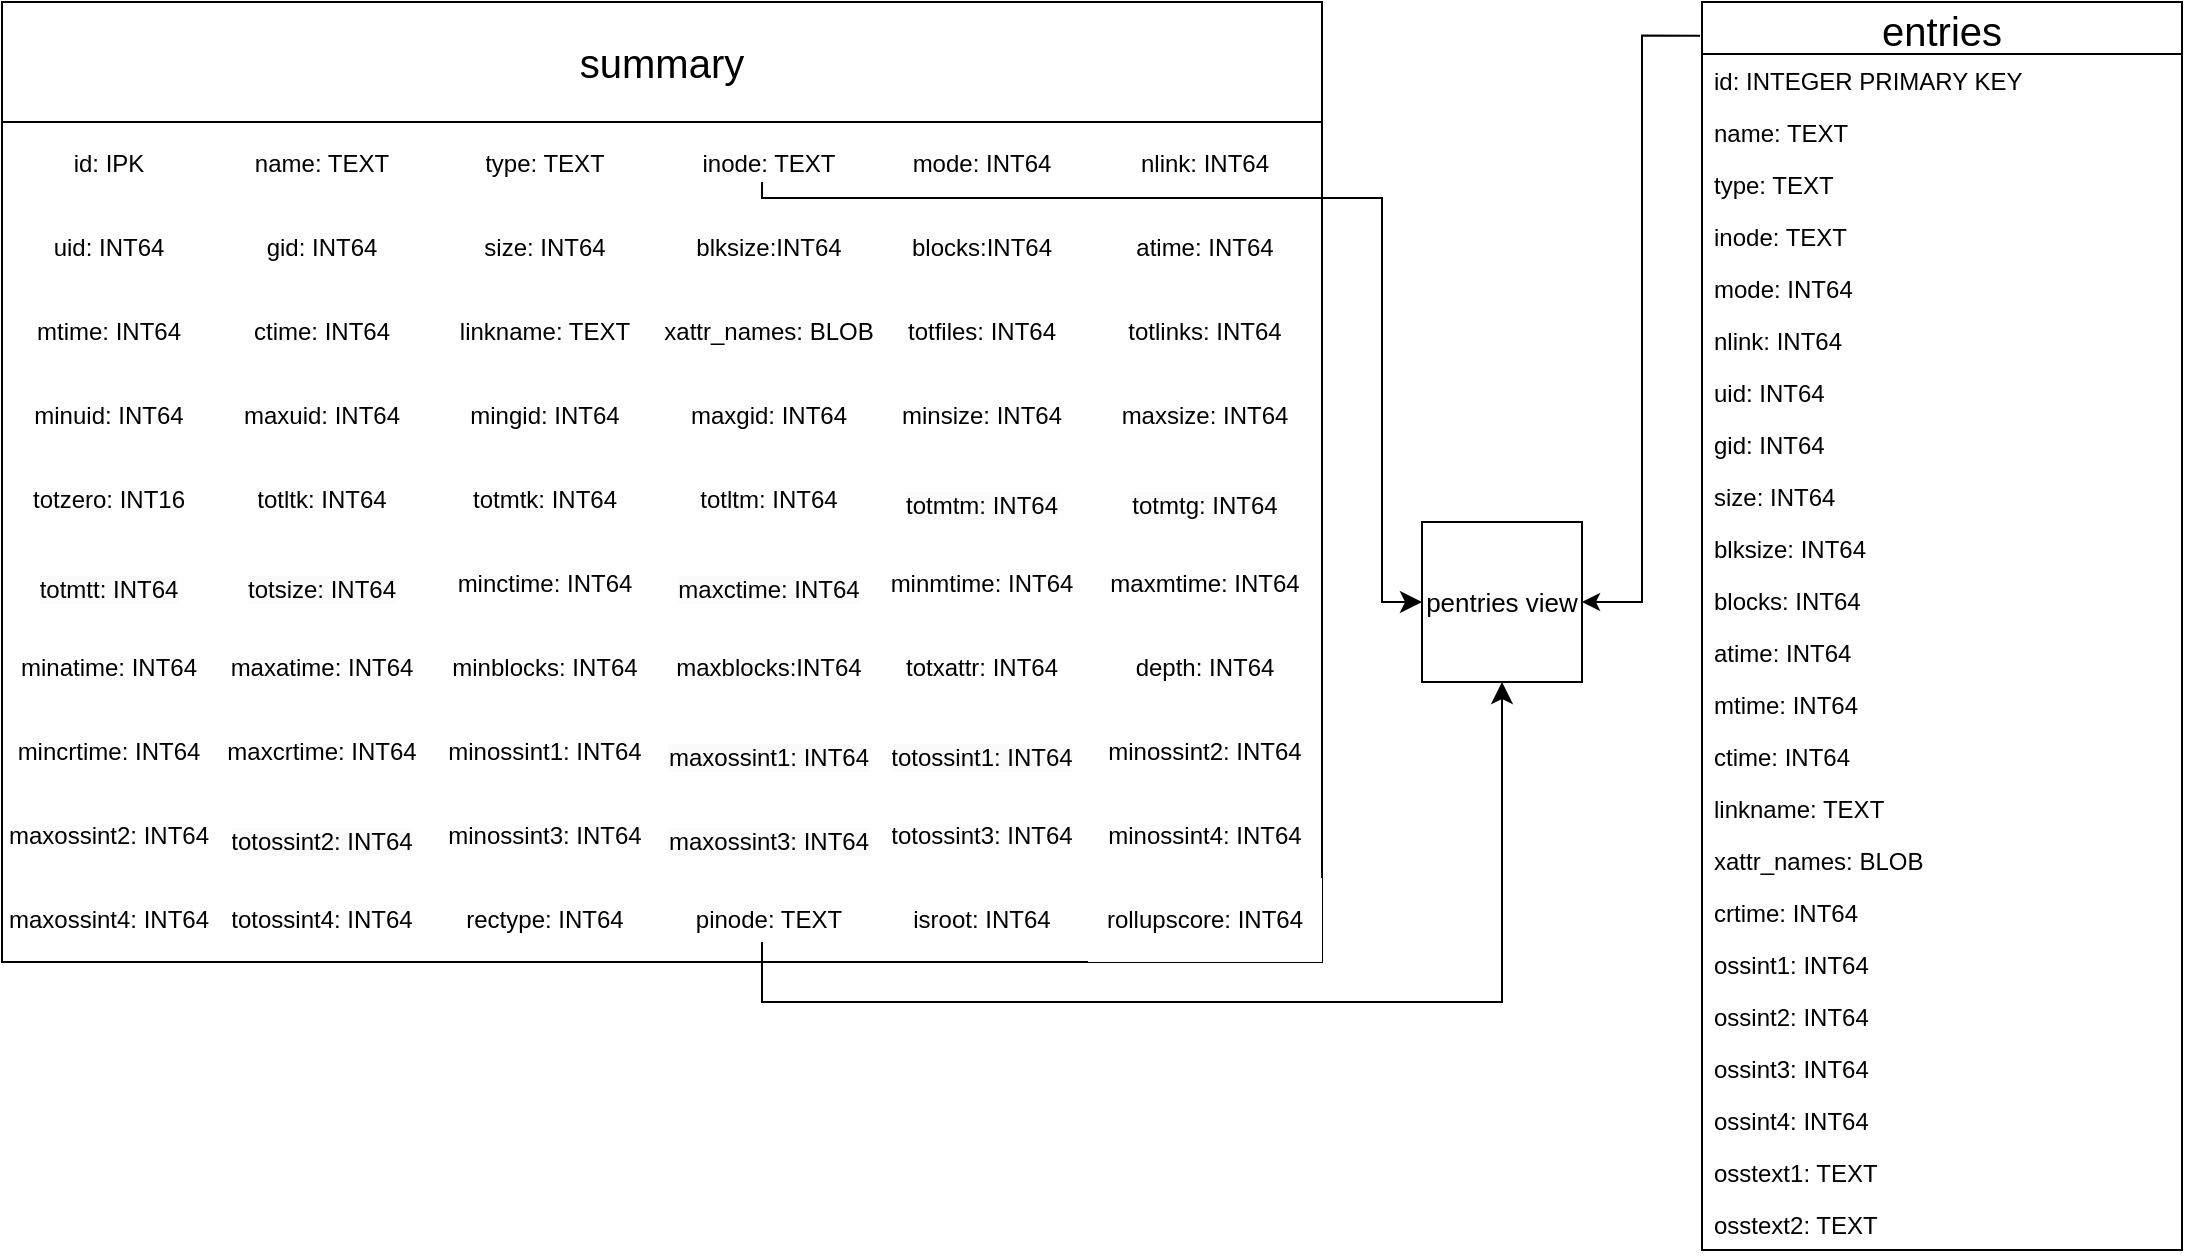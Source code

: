 <mxfile version="23.1.1" type="device">
  <diagram id="zswZliid3HpIubpjJQuO" name="Page-1">
    <mxGraphModel dx="1434" dy="746" grid="1" gridSize="10" guides="1" tooltips="1" connect="1" arrows="1" fold="1" page="1" pageScale="1" pageWidth="1100" pageHeight="850" background="#ffffff" math="0" shadow="0">
      <root>
        <mxCell id="0" />
        <mxCell id="1" parent="0" />
        <mxCell id="ItJltLnS_OSCUUUxYvK8-10" value="&lt;font style=&quot;font-size: 20px;&quot;&gt;summary&lt;/font&gt;" style="rounded=0;whiteSpace=wrap;html=1;" parent="1" vertex="1">
          <mxGeometry width="660" height="60" as="geometry" />
        </mxCell>
        <mxCell id="H_drZzRzeJkwArdPm9RS-2" style="edgeStyle=orthogonalEdgeStyle;rounded=0;orthogonalLoop=1;jettySize=auto;html=1;exitX=-0.004;exitY=0.027;exitDx=0;exitDy=0;entryX=1;entryY=0.5;entryDx=0;entryDy=0;exitPerimeter=0;" parent="1" source="zT3ZHp9hSMFfmm2dRahb-4" target="H_drZzRzeJkwArdPm9RS-1" edge="1">
          <mxGeometry relative="1" as="geometry">
            <mxPoint x="924" y="-20" as="sourcePoint" />
            <Array as="points">
              <mxPoint x="820" y="17" />
              <mxPoint x="820" y="300" />
            </Array>
          </mxGeometry>
        </mxCell>
        <mxCell id="zT3ZHp9hSMFfmm2dRahb-4" value="entries" style="swimlane;fontStyle=0;childLayout=stackLayout;horizontal=1;startSize=26;fillColor=none;horizontalStack=0;resizeParent=1;resizeParentMax=0;resizeLast=0;collapsible=1;marginBottom=0;fontSize=20;fontColor=#000000;" parent="1" vertex="1">
          <mxGeometry x="850" width="240" height="624" as="geometry">
            <mxRectangle x="854" y="130" width="70" height="30" as="alternateBounds" />
          </mxGeometry>
        </mxCell>
        <mxCell id="zT3ZHp9hSMFfmm2dRahb-5" value="id: INTEGER PRIMARY KEY" style="text;strokeColor=none;fillColor=none;align=left;verticalAlign=top;spacingLeft=4;spacingRight=4;overflow=hidden;rotatable=0;points=[[0,0.5],[1,0.5]];portConstraint=eastwest;fontSize=12;fontColor=#000000;" parent="zT3ZHp9hSMFfmm2dRahb-4" vertex="1">
          <mxGeometry y="26" width="240" height="26" as="geometry" />
        </mxCell>
        <mxCell id="zT3ZHp9hSMFfmm2dRahb-8" value="name: TEXT" style="text;strokeColor=none;fillColor=none;align=left;verticalAlign=top;spacingLeft=4;spacingRight=4;overflow=hidden;rotatable=0;points=[[0,0.5],[1,0.5]];portConstraint=eastwest;fontSize=12;fontColor=#000000;" parent="zT3ZHp9hSMFfmm2dRahb-4" vertex="1">
          <mxGeometry y="52" width="240" height="26" as="geometry" />
        </mxCell>
        <mxCell id="zT3ZHp9hSMFfmm2dRahb-6" value="type: TEXT" style="text;strokeColor=none;fillColor=none;align=left;verticalAlign=top;spacingLeft=4;spacingRight=4;overflow=hidden;rotatable=0;points=[[0,0.5],[1,0.5]];portConstraint=eastwest;fontSize=12;fontColor=#000000;" parent="zT3ZHp9hSMFfmm2dRahb-4" vertex="1">
          <mxGeometry y="78" width="240" height="26" as="geometry" />
        </mxCell>
        <mxCell id="zT3ZHp9hSMFfmm2dRahb-7" value="inode: TEXT" style="text;strokeColor=none;fillColor=none;align=left;verticalAlign=top;spacingLeft=4;spacingRight=4;overflow=hidden;rotatable=0;points=[[0,0.5],[1,0.5]];portConstraint=eastwest;fontSize=12;fontColor=#000000;" parent="zT3ZHp9hSMFfmm2dRahb-4" vertex="1">
          <mxGeometry y="104" width="240" height="26" as="geometry" />
        </mxCell>
        <mxCell id="zT3ZHp9hSMFfmm2dRahb-9" value="mode: INT64" style="text;strokeColor=none;fillColor=none;align=left;verticalAlign=top;spacingLeft=4;spacingRight=4;overflow=hidden;rotatable=0;points=[[0,0.5],[1,0.5]];portConstraint=eastwest;fontSize=12;fontColor=#000000;" parent="zT3ZHp9hSMFfmm2dRahb-4" vertex="1">
          <mxGeometry y="130" width="240" height="26" as="geometry" />
        </mxCell>
        <mxCell id="zT3ZHp9hSMFfmm2dRahb-10" value="nlink: INT64" style="text;strokeColor=none;fillColor=none;align=left;verticalAlign=top;spacingLeft=4;spacingRight=4;overflow=hidden;rotatable=0;points=[[0,0.5],[1,0.5]];portConstraint=eastwest;fontSize=12;fontColor=#000000;" parent="zT3ZHp9hSMFfmm2dRahb-4" vertex="1">
          <mxGeometry y="156" width="240" height="26" as="geometry" />
        </mxCell>
        <mxCell id="zT3ZHp9hSMFfmm2dRahb-11" value="uid: INT64" style="text;strokeColor=none;fillColor=none;align=left;verticalAlign=top;spacingLeft=4;spacingRight=4;overflow=hidden;rotatable=0;points=[[0,0.5],[1,0.5]];portConstraint=eastwest;fontSize=12;fontColor=#000000;" parent="zT3ZHp9hSMFfmm2dRahb-4" vertex="1">
          <mxGeometry y="182" width="240" height="26" as="geometry" />
        </mxCell>
        <mxCell id="zT3ZHp9hSMFfmm2dRahb-12" value="gid: INT64" style="text;strokeColor=none;fillColor=none;align=left;verticalAlign=top;spacingLeft=4;spacingRight=4;overflow=hidden;rotatable=0;points=[[0,0.5],[1,0.5]];portConstraint=eastwest;fontSize=12;fontColor=#000000;" parent="zT3ZHp9hSMFfmm2dRahb-4" vertex="1">
          <mxGeometry y="208" width="240" height="26" as="geometry" />
        </mxCell>
        <mxCell id="zT3ZHp9hSMFfmm2dRahb-13" value="size: INT64" style="text;strokeColor=none;fillColor=none;align=left;verticalAlign=top;spacingLeft=4;spacingRight=4;overflow=hidden;rotatable=0;points=[[0,0.5],[1,0.5]];portConstraint=eastwest;fontSize=12;fontColor=#000000;" parent="zT3ZHp9hSMFfmm2dRahb-4" vertex="1">
          <mxGeometry y="234" width="240" height="26" as="geometry" />
        </mxCell>
        <mxCell id="zT3ZHp9hSMFfmm2dRahb-14" value="blksize: INT64" style="text;strokeColor=none;fillColor=none;align=left;verticalAlign=top;spacingLeft=4;spacingRight=4;overflow=hidden;rotatable=0;points=[[0,0.5],[1,0.5]];portConstraint=eastwest;fontSize=12;fontColor=#000000;" parent="zT3ZHp9hSMFfmm2dRahb-4" vertex="1">
          <mxGeometry y="260" width="240" height="26" as="geometry" />
        </mxCell>
        <mxCell id="zT3ZHp9hSMFfmm2dRahb-15" value="blocks: INT64" style="text;strokeColor=none;fillColor=none;align=left;verticalAlign=top;spacingLeft=4;spacingRight=4;overflow=hidden;rotatable=0;points=[[0,0.5],[1,0.5]];portConstraint=eastwest;fontSize=12;fontColor=#000000;" parent="zT3ZHp9hSMFfmm2dRahb-4" vertex="1">
          <mxGeometry y="286" width="240" height="26" as="geometry" />
        </mxCell>
        <mxCell id="zT3ZHp9hSMFfmm2dRahb-16" value="atime: INT64" style="text;strokeColor=none;fillColor=none;align=left;verticalAlign=top;spacingLeft=4;spacingRight=4;overflow=hidden;rotatable=0;points=[[0,0.5],[1,0.5]];portConstraint=eastwest;fontSize=12;fontColor=#000000;" parent="zT3ZHp9hSMFfmm2dRahb-4" vertex="1">
          <mxGeometry y="312" width="240" height="26" as="geometry" />
        </mxCell>
        <mxCell id="zT3ZHp9hSMFfmm2dRahb-17" value="mtime: INT64" style="text;strokeColor=none;fillColor=none;align=left;verticalAlign=top;spacingLeft=4;spacingRight=4;overflow=hidden;rotatable=0;points=[[0,0.5],[1,0.5]];portConstraint=eastwest;fontSize=12;fontColor=#000000;" parent="zT3ZHp9hSMFfmm2dRahb-4" vertex="1">
          <mxGeometry y="338" width="240" height="26" as="geometry" />
        </mxCell>
        <mxCell id="zT3ZHp9hSMFfmm2dRahb-18" value="ctime: INT64" style="text;strokeColor=none;fillColor=none;align=left;verticalAlign=top;spacingLeft=4;spacingRight=4;overflow=hidden;rotatable=0;points=[[0,0.5],[1,0.5]];portConstraint=eastwest;fontSize=12;fontColor=#000000;" parent="zT3ZHp9hSMFfmm2dRahb-4" vertex="1">
          <mxGeometry y="364" width="240" height="26" as="geometry" />
        </mxCell>
        <mxCell id="zT3ZHp9hSMFfmm2dRahb-19" value="linkname: TEXT" style="text;strokeColor=none;fillColor=none;align=left;verticalAlign=top;spacingLeft=4;spacingRight=4;overflow=hidden;rotatable=0;points=[[0,0.5],[1,0.5]];portConstraint=eastwest;fontSize=12;fontColor=#000000;" parent="zT3ZHp9hSMFfmm2dRahb-4" vertex="1">
          <mxGeometry y="390" width="240" height="26" as="geometry" />
        </mxCell>
        <mxCell id="zT3ZHp9hSMFfmm2dRahb-20" value="xattr_names: BLOB" style="text;strokeColor=none;fillColor=none;align=left;verticalAlign=top;spacingLeft=4;spacingRight=4;overflow=hidden;rotatable=0;points=[[0,0.5],[1,0.5]];portConstraint=eastwest;fontSize=12;fontColor=#000000;" parent="zT3ZHp9hSMFfmm2dRahb-4" vertex="1">
          <mxGeometry y="416" width="240" height="26" as="geometry" />
        </mxCell>
        <mxCell id="zT3ZHp9hSMFfmm2dRahb-21" value="crtime: INT64" style="text;strokeColor=none;fillColor=none;align=left;verticalAlign=top;spacingLeft=4;spacingRight=4;overflow=hidden;rotatable=0;points=[[0,0.5],[1,0.5]];portConstraint=eastwest;fontSize=12;fontColor=#000000;" parent="zT3ZHp9hSMFfmm2dRahb-4" vertex="1">
          <mxGeometry y="442" width="240" height="26" as="geometry" />
        </mxCell>
        <mxCell id="zT3ZHp9hSMFfmm2dRahb-22" value="ossint1: INT64" style="text;strokeColor=none;fillColor=none;align=left;verticalAlign=top;spacingLeft=4;spacingRight=4;overflow=hidden;rotatable=0;points=[[0,0.5],[1,0.5]];portConstraint=eastwest;fontSize=12;fontColor=#000000;" parent="zT3ZHp9hSMFfmm2dRahb-4" vertex="1">
          <mxGeometry y="468" width="240" height="26" as="geometry" />
        </mxCell>
        <mxCell id="zT3ZHp9hSMFfmm2dRahb-23" value="ossint2: INT64" style="text;strokeColor=none;fillColor=none;align=left;verticalAlign=top;spacingLeft=4;spacingRight=4;overflow=hidden;rotatable=0;points=[[0,0.5],[1,0.5]];portConstraint=eastwest;fontSize=12;fontColor=#000000;" parent="zT3ZHp9hSMFfmm2dRahb-4" vertex="1">
          <mxGeometry y="494" width="240" height="26" as="geometry" />
        </mxCell>
        <mxCell id="zT3ZHp9hSMFfmm2dRahb-24" value="ossint3: INT64" style="text;strokeColor=none;fillColor=none;align=left;verticalAlign=top;spacingLeft=4;spacingRight=4;overflow=hidden;rotatable=0;points=[[0,0.5],[1,0.5]];portConstraint=eastwest;fontSize=12;fontColor=#000000;" parent="zT3ZHp9hSMFfmm2dRahb-4" vertex="1">
          <mxGeometry y="520" width="240" height="26" as="geometry" />
        </mxCell>
        <mxCell id="zT3ZHp9hSMFfmm2dRahb-25" value="ossint4: INT64" style="text;strokeColor=none;fillColor=none;align=left;verticalAlign=top;spacingLeft=4;spacingRight=4;overflow=hidden;rotatable=0;points=[[0,0.5],[1,0.5]];portConstraint=eastwest;fontSize=12;fontColor=#000000;" parent="zT3ZHp9hSMFfmm2dRahb-4" vertex="1">
          <mxGeometry y="546" width="240" height="26" as="geometry" />
        </mxCell>
        <mxCell id="zT3ZHp9hSMFfmm2dRahb-26" value="osstext1: TEXT" style="text;strokeColor=none;fillColor=none;align=left;verticalAlign=top;spacingLeft=4;spacingRight=4;overflow=hidden;rotatable=0;points=[[0,0.5],[1,0.5]];portConstraint=eastwest;fontSize=12;fontColor=#000000;" parent="zT3ZHp9hSMFfmm2dRahb-4" vertex="1">
          <mxGeometry y="572" width="240" height="26" as="geometry" />
        </mxCell>
        <mxCell id="zT3ZHp9hSMFfmm2dRahb-27" value="osstext2: TEXT" style="text;strokeColor=none;fillColor=none;align=left;verticalAlign=top;spacingLeft=4;spacingRight=4;overflow=hidden;rotatable=0;points=[[0,0.5],[1,0.5]];portConstraint=eastwest;fontSize=12;fontColor=#000000;" parent="zT3ZHp9hSMFfmm2dRahb-4" vertex="1">
          <mxGeometry y="598" width="240" height="26" as="geometry" />
        </mxCell>
        <mxCell id="CGvsTR9XaRbPzgTNPZg9-32" value="" style="shape=table;html=1;whiteSpace=wrap;startSize=0;container=1;collapsible=0;childLayout=tableLayout;columnLines=0;rowLines=0;fontColor=#000000;" parent="1" vertex="1">
          <mxGeometry y="60" width="660" height="420" as="geometry" />
        </mxCell>
        <mxCell id="CGvsTR9XaRbPzgTNPZg9-33" value="" style="shape=tableRow;horizontal=0;startSize=0;swimlaneHead=0;swimlaneBody=0;top=0;left=0;bottom=0;right=0;collapsible=0;dropTarget=0;fillColor=none;points=[[0,0.5],[1,0.5]];portConstraint=eastwest;fontColor=#000000;" parent="CGvsTR9XaRbPzgTNPZg9-32" vertex="1">
          <mxGeometry width="660" height="42" as="geometry" />
        </mxCell>
        <mxCell id="CGvsTR9XaRbPzgTNPZg9-34" value="id: IPK" style="shape=partialRectangle;html=1;whiteSpace=wrap;connectable=0;fillColor=none;top=0;left=0;bottom=0;right=0;overflow=hidden;fontSize=12;fontColor=#000000;" parent="CGvsTR9XaRbPzgTNPZg9-33" vertex="1">
          <mxGeometry width="107" height="42" as="geometry">
            <mxRectangle width="107" height="42" as="alternateBounds" />
          </mxGeometry>
        </mxCell>
        <mxCell id="CGvsTR9XaRbPzgTNPZg9-35" value="name: TEXT" style="shape=partialRectangle;html=1;whiteSpace=wrap;connectable=0;fillColor=none;top=0;left=0;bottom=0;right=0;overflow=hidden;fontSize=12;fontColor=#000000;" parent="CGvsTR9XaRbPzgTNPZg9-33" vertex="1">
          <mxGeometry x="107" width="106" height="42" as="geometry">
            <mxRectangle width="106" height="42" as="alternateBounds" />
          </mxGeometry>
        </mxCell>
        <mxCell id="CGvsTR9XaRbPzgTNPZg9-36" value="type: TEXT " style="shape=partialRectangle;html=1;whiteSpace=wrap;connectable=0;fillColor=none;top=0;left=0;bottom=0;right=0;overflow=hidden;fontSize=12;fontColor=#000000;" parent="CGvsTR9XaRbPzgTNPZg9-33" vertex="1">
          <mxGeometry x="213" width="117" height="42" as="geometry">
            <mxRectangle width="117" height="42" as="alternateBounds" />
          </mxGeometry>
        </mxCell>
        <mxCell id="CGvsTR9XaRbPzgTNPZg9-104" value="inode: TEXT" style="shape=partialRectangle;html=1;whiteSpace=wrap;connectable=0;fillColor=none;top=0;left=0;bottom=0;right=0;overflow=hidden;fontSize=12;fontColor=#000000;" parent="CGvsTR9XaRbPzgTNPZg9-33" vertex="1">
          <mxGeometry x="330" width="107" height="42" as="geometry">
            <mxRectangle width="107" height="42" as="alternateBounds" />
          </mxGeometry>
        </mxCell>
        <mxCell id="CGvsTR9XaRbPzgTNPZg9-112" value="mode: INT64" style="shape=partialRectangle;html=1;whiteSpace=wrap;connectable=0;fillColor=none;top=0;left=0;bottom=0;right=0;overflow=hidden;fontSize=12;fontColor=#000000;" parent="CGvsTR9XaRbPzgTNPZg9-33" vertex="1">
          <mxGeometry x="437" width="106" height="42" as="geometry">
            <mxRectangle width="106" height="42" as="alternateBounds" />
          </mxGeometry>
        </mxCell>
        <mxCell id="CGvsTR9XaRbPzgTNPZg9-120" value="nlink: INT64" style="shape=partialRectangle;html=1;whiteSpace=wrap;connectable=0;fillColor=none;top=0;left=0;bottom=0;right=0;overflow=hidden;fontSize=12;fontColor=#000000;" parent="CGvsTR9XaRbPzgTNPZg9-33" vertex="1">
          <mxGeometry x="543" width="117" height="42" as="geometry">
            <mxRectangle width="117" height="42" as="alternateBounds" />
          </mxGeometry>
        </mxCell>
        <mxCell id="CGvsTR9XaRbPzgTNPZg9-37" value="" style="shape=tableRow;horizontal=0;startSize=0;swimlaneHead=0;swimlaneBody=0;top=0;left=0;bottom=0;right=0;collapsible=0;dropTarget=0;fillColor=none;points=[[0,0.5],[1,0.5]];portConstraint=eastwest;fontColor=#000000;" parent="CGvsTR9XaRbPzgTNPZg9-32" vertex="1">
          <mxGeometry y="42" width="660" height="42" as="geometry" />
        </mxCell>
        <mxCell id="CGvsTR9XaRbPzgTNPZg9-38" value="uid: INT64" style="shape=partialRectangle;html=1;whiteSpace=wrap;connectable=0;fillColor=none;top=0;left=0;bottom=0;right=0;overflow=hidden;fontSize=12;fontColor=#000000;" parent="CGvsTR9XaRbPzgTNPZg9-37" vertex="1">
          <mxGeometry width="107" height="42" as="geometry">
            <mxRectangle width="107" height="42" as="alternateBounds" />
          </mxGeometry>
        </mxCell>
        <mxCell id="CGvsTR9XaRbPzgTNPZg9-39" value="gid: INT64" style="shape=partialRectangle;html=1;whiteSpace=wrap;connectable=0;fillColor=none;top=0;left=0;bottom=0;right=0;overflow=hidden;fontSize=12;fontColor=#000000;" parent="CGvsTR9XaRbPzgTNPZg9-37" vertex="1">
          <mxGeometry x="107" width="106" height="42" as="geometry">
            <mxRectangle width="106" height="42" as="alternateBounds" />
          </mxGeometry>
        </mxCell>
        <mxCell id="CGvsTR9XaRbPzgTNPZg9-40" value="size: INT64" style="shape=partialRectangle;html=1;whiteSpace=wrap;connectable=0;fillColor=none;top=0;left=0;bottom=0;right=0;overflow=hidden;fontSize=12;fontColor=#000000;" parent="CGvsTR9XaRbPzgTNPZg9-37" vertex="1">
          <mxGeometry x="213" width="117" height="42" as="geometry">
            <mxRectangle width="117" height="42" as="alternateBounds" />
          </mxGeometry>
        </mxCell>
        <mxCell id="CGvsTR9XaRbPzgTNPZg9-105" value="blksize:INT64" style="shape=partialRectangle;html=1;whiteSpace=wrap;connectable=0;fillColor=none;top=0;left=0;bottom=0;right=0;overflow=hidden;fontSize=12;fontColor=#000000;" parent="CGvsTR9XaRbPzgTNPZg9-37" vertex="1">
          <mxGeometry x="330" width="107" height="42" as="geometry">
            <mxRectangle width="107" height="42" as="alternateBounds" />
          </mxGeometry>
        </mxCell>
        <mxCell id="CGvsTR9XaRbPzgTNPZg9-113" value="blocks:INT64" style="shape=partialRectangle;html=1;whiteSpace=wrap;connectable=0;fillColor=none;top=0;left=0;bottom=0;right=0;overflow=hidden;fontSize=12;fontColor=#000000;" parent="CGvsTR9XaRbPzgTNPZg9-37" vertex="1">
          <mxGeometry x="437" width="106" height="42" as="geometry">
            <mxRectangle width="106" height="42" as="alternateBounds" />
          </mxGeometry>
        </mxCell>
        <mxCell id="CGvsTR9XaRbPzgTNPZg9-121" value="atime: INT64" style="shape=partialRectangle;html=1;whiteSpace=wrap;connectable=0;fillColor=none;top=0;left=0;bottom=0;right=0;overflow=hidden;fontSize=12;fontColor=#000000;" parent="CGvsTR9XaRbPzgTNPZg9-37" vertex="1">
          <mxGeometry x="543" width="117" height="42" as="geometry">
            <mxRectangle width="117" height="42" as="alternateBounds" />
          </mxGeometry>
        </mxCell>
        <mxCell id="CGvsTR9XaRbPzgTNPZg9-41" value="" style="shape=tableRow;horizontal=0;startSize=0;swimlaneHead=0;swimlaneBody=0;top=0;left=0;bottom=0;right=0;collapsible=0;dropTarget=0;fillColor=none;points=[[0,0.5],[1,0.5]];portConstraint=eastwest;fontColor=#000000;" parent="CGvsTR9XaRbPzgTNPZg9-32" vertex="1">
          <mxGeometry y="84" width="660" height="42" as="geometry" />
        </mxCell>
        <mxCell id="CGvsTR9XaRbPzgTNPZg9-42" value="mtime: INT64" style="shape=partialRectangle;html=1;whiteSpace=wrap;connectable=0;fillColor=none;top=0;left=0;bottom=0;right=0;overflow=hidden;fontSize=12;fontColor=#000000;" parent="CGvsTR9XaRbPzgTNPZg9-41" vertex="1">
          <mxGeometry width="107" height="42" as="geometry">
            <mxRectangle width="107" height="42" as="alternateBounds" />
          </mxGeometry>
        </mxCell>
        <mxCell id="CGvsTR9XaRbPzgTNPZg9-43" value="ctime: INT64" style="shape=partialRectangle;html=1;whiteSpace=wrap;connectable=0;fillColor=none;top=0;left=0;bottom=0;right=0;overflow=hidden;fontSize=12;fontColor=#000000;" parent="CGvsTR9XaRbPzgTNPZg9-41" vertex="1">
          <mxGeometry x="107" width="106" height="42" as="geometry">
            <mxRectangle width="106" height="42" as="alternateBounds" />
          </mxGeometry>
        </mxCell>
        <mxCell id="CGvsTR9XaRbPzgTNPZg9-44" value="linkname: TEXT" style="shape=partialRectangle;html=1;whiteSpace=wrap;connectable=0;fillColor=none;top=0;left=0;bottom=0;right=0;overflow=hidden;fontSize=12;fontColor=#000000;" parent="CGvsTR9XaRbPzgTNPZg9-41" vertex="1">
          <mxGeometry x="213" width="117" height="42" as="geometry">
            <mxRectangle width="117" height="42" as="alternateBounds" />
          </mxGeometry>
        </mxCell>
        <mxCell id="CGvsTR9XaRbPzgTNPZg9-106" value="xattr_names: BLOB" style="shape=partialRectangle;html=1;whiteSpace=wrap;connectable=0;fillColor=none;top=0;left=0;bottom=0;right=0;overflow=hidden;fontSize=12;fontColor=#000000;" parent="CGvsTR9XaRbPzgTNPZg9-41" vertex="1">
          <mxGeometry x="330" width="107" height="42" as="geometry">
            <mxRectangle width="107" height="42" as="alternateBounds" />
          </mxGeometry>
        </mxCell>
        <mxCell id="CGvsTR9XaRbPzgTNPZg9-114" value="totfiles: INT64" style="shape=partialRectangle;html=1;whiteSpace=wrap;connectable=0;fillColor=none;top=0;left=0;bottom=0;right=0;overflow=hidden;fontSize=12;fontColor=#000000;" parent="CGvsTR9XaRbPzgTNPZg9-41" vertex="1">
          <mxGeometry x="437" width="106" height="42" as="geometry">
            <mxRectangle width="106" height="42" as="alternateBounds" />
          </mxGeometry>
        </mxCell>
        <mxCell id="CGvsTR9XaRbPzgTNPZg9-122" value="totlinks: INT64" style="shape=partialRectangle;html=1;whiteSpace=wrap;connectable=0;fillColor=none;top=0;left=0;bottom=0;right=0;overflow=hidden;fontSize=12;fontColor=#000000;" parent="CGvsTR9XaRbPzgTNPZg9-41" vertex="1">
          <mxGeometry x="543" width="117" height="42" as="geometry">
            <mxRectangle width="117" height="42" as="alternateBounds" />
          </mxGeometry>
        </mxCell>
        <mxCell id="CGvsTR9XaRbPzgTNPZg9-84" value="" style="shape=tableRow;horizontal=0;startSize=0;swimlaneHead=0;swimlaneBody=0;top=0;left=0;bottom=0;right=0;collapsible=0;dropTarget=0;fillColor=none;points=[[0,0.5],[1,0.5]];portConstraint=eastwest;fontColor=#000000;" parent="CGvsTR9XaRbPzgTNPZg9-32" vertex="1">
          <mxGeometry y="126" width="660" height="42" as="geometry" />
        </mxCell>
        <mxCell id="CGvsTR9XaRbPzgTNPZg9-85" value="minuid: INT64" style="shape=partialRectangle;html=1;whiteSpace=wrap;connectable=0;fillColor=none;top=0;left=0;bottom=0;right=0;overflow=hidden;fontSize=12;fontColor=#000000;" parent="CGvsTR9XaRbPzgTNPZg9-84" vertex="1">
          <mxGeometry width="107" height="42" as="geometry">
            <mxRectangle width="107" height="42" as="alternateBounds" />
          </mxGeometry>
        </mxCell>
        <mxCell id="CGvsTR9XaRbPzgTNPZg9-86" value="maxuid: INT64" style="shape=partialRectangle;html=1;whiteSpace=wrap;connectable=0;fillColor=none;top=0;left=0;bottom=0;right=0;overflow=hidden;fontSize=12;fontColor=#000000;" parent="CGvsTR9XaRbPzgTNPZg9-84" vertex="1">
          <mxGeometry x="107" width="106" height="42" as="geometry">
            <mxRectangle width="106" height="42" as="alternateBounds" />
          </mxGeometry>
        </mxCell>
        <mxCell id="CGvsTR9XaRbPzgTNPZg9-87" value="mingid: INT64" style="shape=partialRectangle;html=1;whiteSpace=wrap;connectable=0;fillColor=none;top=0;left=0;bottom=0;right=0;overflow=hidden;fontSize=12;fontColor=#000000;" parent="CGvsTR9XaRbPzgTNPZg9-84" vertex="1">
          <mxGeometry x="213" width="117" height="42" as="geometry">
            <mxRectangle width="117" height="42" as="alternateBounds" />
          </mxGeometry>
        </mxCell>
        <mxCell id="CGvsTR9XaRbPzgTNPZg9-107" value="maxgid: INT64" style="shape=partialRectangle;html=1;whiteSpace=wrap;connectable=0;fillColor=none;top=0;left=0;bottom=0;right=0;overflow=hidden;fontSize=12;fontColor=#000000;" parent="CGvsTR9XaRbPzgTNPZg9-84" vertex="1">
          <mxGeometry x="330" width="107" height="42" as="geometry">
            <mxRectangle width="107" height="42" as="alternateBounds" />
          </mxGeometry>
        </mxCell>
        <mxCell id="CGvsTR9XaRbPzgTNPZg9-115" value="minsize: INT64" style="shape=partialRectangle;html=1;whiteSpace=wrap;connectable=0;fillColor=none;top=0;left=0;bottom=0;right=0;overflow=hidden;fontSize=12;fontColor=#000000;" parent="CGvsTR9XaRbPzgTNPZg9-84" vertex="1">
          <mxGeometry x="437" width="106" height="42" as="geometry">
            <mxRectangle width="106" height="42" as="alternateBounds" />
          </mxGeometry>
        </mxCell>
        <mxCell id="CGvsTR9XaRbPzgTNPZg9-123" value="maxsize: INT64" style="shape=partialRectangle;html=1;whiteSpace=wrap;connectable=0;fillColor=none;top=0;left=0;bottom=0;right=0;overflow=hidden;fontSize=12;fontColor=#000000;" parent="CGvsTR9XaRbPzgTNPZg9-84" vertex="1">
          <mxGeometry x="543" width="117" height="42" as="geometry">
            <mxRectangle width="117" height="42" as="alternateBounds" />
          </mxGeometry>
        </mxCell>
        <mxCell id="CGvsTR9XaRbPzgTNPZg9-88" value="" style="shape=tableRow;horizontal=0;startSize=0;swimlaneHead=0;swimlaneBody=0;top=0;left=0;bottom=0;right=0;collapsible=0;dropTarget=0;fillColor=none;points=[[0,0.5],[1,0.5]];portConstraint=eastwest;fontColor=#000000;" parent="CGvsTR9XaRbPzgTNPZg9-32" vertex="1">
          <mxGeometry y="168" width="660" height="42" as="geometry" />
        </mxCell>
        <mxCell id="CGvsTR9XaRbPzgTNPZg9-89" value="totzero: INT16" style="shape=partialRectangle;html=1;whiteSpace=wrap;connectable=0;fillColor=none;top=0;left=0;bottom=0;right=0;overflow=hidden;fontSize=12;fontColor=#000000;" parent="CGvsTR9XaRbPzgTNPZg9-88" vertex="1">
          <mxGeometry width="107" height="42" as="geometry">
            <mxRectangle width="107" height="42" as="alternateBounds" />
          </mxGeometry>
        </mxCell>
        <mxCell id="CGvsTR9XaRbPzgTNPZg9-90" value="totltk: INT64" style="shape=partialRectangle;html=1;whiteSpace=wrap;connectable=0;fillColor=none;top=0;left=0;bottom=0;right=0;overflow=hidden;fontSize=12;fontColor=#000000;" parent="CGvsTR9XaRbPzgTNPZg9-88" vertex="1">
          <mxGeometry x="107" width="106" height="42" as="geometry">
            <mxRectangle width="106" height="42" as="alternateBounds" />
          </mxGeometry>
        </mxCell>
        <mxCell id="CGvsTR9XaRbPzgTNPZg9-91" value="totmtk: INT64" style="shape=partialRectangle;html=1;whiteSpace=wrap;connectable=0;fillColor=none;top=0;left=0;bottom=0;right=0;overflow=hidden;fontSize=12;fontColor=#000000;" parent="CGvsTR9XaRbPzgTNPZg9-88" vertex="1">
          <mxGeometry x="213" width="117" height="42" as="geometry">
            <mxRectangle width="117" height="42" as="alternateBounds" />
          </mxGeometry>
        </mxCell>
        <mxCell id="CGvsTR9XaRbPzgTNPZg9-108" value="totltm: INT64" style="shape=partialRectangle;html=1;whiteSpace=wrap;connectable=0;fillColor=none;top=0;left=0;bottom=0;right=0;overflow=hidden;fontSize=12;fontColor=#000000;" parent="CGvsTR9XaRbPzgTNPZg9-88" vertex="1">
          <mxGeometry x="330" width="107" height="42" as="geometry">
            <mxRectangle width="107" height="42" as="alternateBounds" />
          </mxGeometry>
        </mxCell>
        <mxCell id="CGvsTR9XaRbPzgTNPZg9-116" value="&#xa;&lt;span style=&quot;color: rgb(0, 0, 0); font-family: Helvetica; font-size: 12px; font-style: normal; font-variant-ligatures: normal; font-variant-caps: normal; font-weight: 400; letter-spacing: normal; orphans: 2; text-align: center; text-indent: 0px; text-transform: none; widows: 2; word-spacing: 0px; -webkit-text-stroke-width: 0px; background-color: rgb(251, 251, 251); text-decoration-thickness: initial; text-decoration-style: initial; text-decoration-color: initial; float: none; display: inline !important;&quot;&gt;totmtm: INT64&lt;/span&gt;&#xa;&#xa;" style="shape=partialRectangle;html=1;whiteSpace=wrap;connectable=0;fillColor=none;top=0;left=0;bottom=0;right=0;overflow=hidden;fontSize=12;fontColor=#000000;" parent="CGvsTR9XaRbPzgTNPZg9-88" vertex="1">
          <mxGeometry x="437" width="106" height="42" as="geometry">
            <mxRectangle width="106" height="42" as="alternateBounds" />
          </mxGeometry>
        </mxCell>
        <mxCell id="CGvsTR9XaRbPzgTNPZg9-124" value="&#xa;&lt;span style=&quot;color: rgb(0, 0, 0); font-family: Helvetica; font-size: 12px; font-style: normal; font-variant-ligatures: normal; font-variant-caps: normal; font-weight: 400; letter-spacing: normal; orphans: 2; text-align: center; text-indent: 0px; text-transform: none; widows: 2; word-spacing: 0px; -webkit-text-stroke-width: 0px; background-color: rgb(251, 251, 251); text-decoration-thickness: initial; text-decoration-style: initial; text-decoration-color: initial; float: none; display: inline !important;&quot;&gt;totmtg: INT64&lt;/span&gt;&#xa;&#xa;" style="shape=partialRectangle;html=1;whiteSpace=wrap;connectable=0;fillColor=none;top=0;left=0;bottom=0;right=0;overflow=hidden;fontSize=12;fontColor=#000000;" parent="CGvsTR9XaRbPzgTNPZg9-88" vertex="1">
          <mxGeometry x="543" width="117" height="42" as="geometry">
            <mxRectangle width="117" height="42" as="alternateBounds" />
          </mxGeometry>
        </mxCell>
        <mxCell id="CGvsTR9XaRbPzgTNPZg9-92" value="" style="shape=tableRow;horizontal=0;startSize=0;swimlaneHead=0;swimlaneBody=0;top=0;left=0;bottom=0;right=0;collapsible=0;dropTarget=0;fillColor=none;points=[[0,0.5],[1,0.5]];portConstraint=eastwest;fontColor=#000000;" parent="CGvsTR9XaRbPzgTNPZg9-32" vertex="1">
          <mxGeometry y="210" width="660" height="42" as="geometry" />
        </mxCell>
        <mxCell id="CGvsTR9XaRbPzgTNPZg9-93" value="&#xa;&lt;span style=&quot;color: rgb(0, 0, 0); font-family: Helvetica; font-size: 12px; font-style: normal; font-variant-ligatures: normal; font-variant-caps: normal; font-weight: 400; letter-spacing: normal; orphans: 2; text-align: center; text-indent: 0px; text-transform: none; widows: 2; word-spacing: 0px; -webkit-text-stroke-width: 0px; background-color: rgb(251, 251, 251); text-decoration-thickness: initial; text-decoration-style: initial; text-decoration-color: initial; float: none; display: inline !important;&quot;&gt;totmtt: INT64&lt;/span&gt;&#xa;&#xa;" style="shape=partialRectangle;html=1;whiteSpace=wrap;connectable=0;fillColor=none;top=0;left=0;bottom=0;right=0;overflow=hidden;fontSize=12;fontColor=#000000;" parent="CGvsTR9XaRbPzgTNPZg9-92" vertex="1">
          <mxGeometry width="107" height="42" as="geometry">
            <mxRectangle width="107" height="42" as="alternateBounds" />
          </mxGeometry>
        </mxCell>
        <mxCell id="CGvsTR9XaRbPzgTNPZg9-94" value="&#xa;&lt;span style=&quot;color: rgb(0, 0, 0); font-family: Helvetica; font-size: 12px; font-style: normal; font-variant-ligatures: normal; font-variant-caps: normal; font-weight: 400; letter-spacing: normal; orphans: 2; text-align: center; text-indent: 0px; text-transform: none; widows: 2; word-spacing: 0px; -webkit-text-stroke-width: 0px; background-color: rgb(251, 251, 251); text-decoration-thickness: initial; text-decoration-style: initial; text-decoration-color: initial; float: none; display: inline !important;&quot;&gt;totsize: INT64&lt;/span&gt;&#xa;&#xa;" style="shape=partialRectangle;html=1;whiteSpace=wrap;connectable=0;fillColor=none;top=0;left=0;bottom=0;right=0;overflow=hidden;fontSize=12;fontColor=#000000;" parent="CGvsTR9XaRbPzgTNPZg9-92" vertex="1">
          <mxGeometry x="107" width="106" height="42" as="geometry">
            <mxRectangle width="106" height="42" as="alternateBounds" />
          </mxGeometry>
        </mxCell>
        <mxCell id="CGvsTR9XaRbPzgTNPZg9-95" value="minctime: INT64" style="shape=partialRectangle;html=1;whiteSpace=wrap;connectable=0;fillColor=none;top=0;left=0;bottom=0;right=0;overflow=hidden;fontSize=12;fontColor=#000000;" parent="CGvsTR9XaRbPzgTNPZg9-92" vertex="1">
          <mxGeometry x="213" width="117" height="42" as="geometry">
            <mxRectangle width="117" height="42" as="alternateBounds" />
          </mxGeometry>
        </mxCell>
        <mxCell id="CGvsTR9XaRbPzgTNPZg9-109" value="&#xa;&lt;span style=&quot;color: rgb(0, 0, 0); font-family: Helvetica; font-size: 12px; font-style: normal; font-variant-ligatures: normal; font-variant-caps: normal; font-weight: 400; letter-spacing: normal; orphans: 2; text-align: center; text-indent: 0px; text-transform: none; widows: 2; word-spacing: 0px; -webkit-text-stroke-width: 0px; background-color: rgb(251, 251, 251); text-decoration-thickness: initial; text-decoration-style: initial; text-decoration-color: initial; float: none; display: inline !important;&quot;&gt;maxctime: INT64&lt;/span&gt;&#xa;&#xa;" style="shape=partialRectangle;html=1;whiteSpace=wrap;connectable=0;fillColor=none;top=0;left=0;bottom=0;right=0;overflow=hidden;fontSize=12;fontColor=#000000;" parent="CGvsTR9XaRbPzgTNPZg9-92" vertex="1">
          <mxGeometry x="330" width="107" height="42" as="geometry">
            <mxRectangle width="107" height="42" as="alternateBounds" />
          </mxGeometry>
        </mxCell>
        <mxCell id="CGvsTR9XaRbPzgTNPZg9-117" value="minmtime: INT64" style="shape=partialRectangle;html=1;whiteSpace=wrap;connectable=0;fillColor=none;top=0;left=0;bottom=0;right=0;overflow=hidden;fontSize=12;fontColor=#000000;" parent="CGvsTR9XaRbPzgTNPZg9-92" vertex="1">
          <mxGeometry x="437" width="106" height="42" as="geometry">
            <mxRectangle width="106" height="42" as="alternateBounds" />
          </mxGeometry>
        </mxCell>
        <mxCell id="CGvsTR9XaRbPzgTNPZg9-125" value="maxmtime: INT64" style="shape=partialRectangle;html=1;whiteSpace=wrap;connectable=0;fillColor=none;top=0;left=0;bottom=0;right=0;overflow=hidden;fontSize=12;fontColor=#000000;" parent="CGvsTR9XaRbPzgTNPZg9-92" vertex="1">
          <mxGeometry x="543" width="117" height="42" as="geometry">
            <mxRectangle width="117" height="42" as="alternateBounds" />
          </mxGeometry>
        </mxCell>
        <mxCell id="CGvsTR9XaRbPzgTNPZg9-96" value="" style="shape=tableRow;horizontal=0;startSize=0;swimlaneHead=0;swimlaneBody=0;top=0;left=0;bottom=0;right=0;collapsible=0;dropTarget=0;fillColor=none;points=[[0,0.5],[1,0.5]];portConstraint=eastwest;fontColor=#000000;" parent="CGvsTR9XaRbPzgTNPZg9-32" vertex="1">
          <mxGeometry y="252" width="660" height="42" as="geometry" />
        </mxCell>
        <mxCell id="CGvsTR9XaRbPzgTNPZg9-97" value="minatime: INT64" style="shape=partialRectangle;html=1;whiteSpace=wrap;connectable=0;fillColor=none;top=0;left=0;bottom=0;right=0;overflow=hidden;fontSize=12;fontColor=#000000;" parent="CGvsTR9XaRbPzgTNPZg9-96" vertex="1">
          <mxGeometry width="107" height="42" as="geometry">
            <mxRectangle width="107" height="42" as="alternateBounds" />
          </mxGeometry>
        </mxCell>
        <mxCell id="CGvsTR9XaRbPzgTNPZg9-98" value="maxatime: INT64" style="shape=partialRectangle;html=1;whiteSpace=wrap;connectable=0;fillColor=none;top=0;left=0;bottom=0;right=0;overflow=hidden;fontSize=12;fontColor=#000000;" parent="CGvsTR9XaRbPzgTNPZg9-96" vertex="1">
          <mxGeometry x="107" width="106" height="42" as="geometry">
            <mxRectangle width="106" height="42" as="alternateBounds" />
          </mxGeometry>
        </mxCell>
        <mxCell id="CGvsTR9XaRbPzgTNPZg9-99" value="minblocks: INT64" style="shape=partialRectangle;html=1;whiteSpace=wrap;connectable=0;fillColor=none;top=0;left=0;bottom=0;right=0;overflow=hidden;fontSize=12;fontColor=#000000;" parent="CGvsTR9XaRbPzgTNPZg9-96" vertex="1">
          <mxGeometry x="213" width="117" height="42" as="geometry">
            <mxRectangle width="117" height="42" as="alternateBounds" />
          </mxGeometry>
        </mxCell>
        <mxCell id="CGvsTR9XaRbPzgTNPZg9-110" value="maxblocks:INT64" style="shape=partialRectangle;html=1;whiteSpace=wrap;connectable=0;fillColor=none;top=0;left=0;bottom=0;right=0;overflow=hidden;fontSize=12;fontColor=#000000;" parent="CGvsTR9XaRbPzgTNPZg9-96" vertex="1">
          <mxGeometry x="330" width="107" height="42" as="geometry">
            <mxRectangle width="107" height="42" as="alternateBounds" />
          </mxGeometry>
        </mxCell>
        <mxCell id="CGvsTR9XaRbPzgTNPZg9-118" value="totxattr: INT64" style="shape=partialRectangle;html=1;whiteSpace=wrap;connectable=0;fillColor=none;top=0;left=0;bottom=0;right=0;overflow=hidden;fontSize=12;fontColor=#000000;" parent="CGvsTR9XaRbPzgTNPZg9-96" vertex="1">
          <mxGeometry x="437" width="106" height="42" as="geometry">
            <mxRectangle width="106" height="42" as="alternateBounds" />
          </mxGeometry>
        </mxCell>
        <mxCell id="CGvsTR9XaRbPzgTNPZg9-126" value="depth: INT64" style="shape=partialRectangle;html=1;whiteSpace=wrap;connectable=0;fillColor=none;top=0;left=0;bottom=0;right=0;overflow=hidden;fontSize=12;fontColor=#000000;" parent="CGvsTR9XaRbPzgTNPZg9-96" vertex="1">
          <mxGeometry x="543" width="117" height="42" as="geometry">
            <mxRectangle width="117" height="42" as="alternateBounds" />
          </mxGeometry>
        </mxCell>
        <mxCell id="CGvsTR9XaRbPzgTNPZg9-100" value="" style="shape=tableRow;horizontal=0;startSize=0;swimlaneHead=0;swimlaneBody=0;top=0;left=0;bottom=0;right=0;collapsible=0;dropTarget=0;fillColor=none;points=[[0,0.5],[1,0.5]];portConstraint=eastwest;fontColor=#000000;" parent="CGvsTR9XaRbPzgTNPZg9-32" vertex="1">
          <mxGeometry y="294" width="660" height="42" as="geometry" />
        </mxCell>
        <mxCell id="CGvsTR9XaRbPzgTNPZg9-101" value="mincrtime: INT64" style="shape=partialRectangle;html=1;whiteSpace=wrap;connectable=0;fillColor=none;top=0;left=0;bottom=0;right=0;overflow=hidden;fontSize=12;fontColor=#000000;" parent="CGvsTR9XaRbPzgTNPZg9-100" vertex="1">
          <mxGeometry width="107" height="42" as="geometry">
            <mxRectangle width="107" height="42" as="alternateBounds" />
          </mxGeometry>
        </mxCell>
        <mxCell id="CGvsTR9XaRbPzgTNPZg9-102" value="maxcrtime: INT64" style="shape=partialRectangle;html=1;whiteSpace=wrap;connectable=0;fillColor=none;top=0;left=0;bottom=0;right=0;overflow=hidden;fontSize=12;fontColor=#000000;" parent="CGvsTR9XaRbPzgTNPZg9-100" vertex="1">
          <mxGeometry x="107" width="106" height="42" as="geometry">
            <mxRectangle width="106" height="42" as="alternateBounds" />
          </mxGeometry>
        </mxCell>
        <mxCell id="CGvsTR9XaRbPzgTNPZg9-103" value="minossint1: INT64" style="shape=partialRectangle;html=1;whiteSpace=wrap;connectable=0;fillColor=none;top=0;left=0;bottom=0;right=0;overflow=hidden;fontSize=12;fontColor=#000000;" parent="CGvsTR9XaRbPzgTNPZg9-100" vertex="1">
          <mxGeometry x="213" width="117" height="42" as="geometry">
            <mxRectangle width="117" height="42" as="alternateBounds" />
          </mxGeometry>
        </mxCell>
        <mxCell id="CGvsTR9XaRbPzgTNPZg9-111" value="&#xa;&lt;span style=&quot;color: rgb(0, 0, 0); font-family: Helvetica; font-size: 12px; font-style: normal; font-variant-ligatures: normal; font-variant-caps: normal; font-weight: 400; letter-spacing: normal; orphans: 2; text-align: center; text-indent: 0px; text-transform: none; widows: 2; word-spacing: 0px; -webkit-text-stroke-width: 0px; background-color: rgb(251, 251, 251); text-decoration-thickness: initial; text-decoration-style: initial; text-decoration-color: initial; float: none; display: inline !important;&quot;&gt;maxossint1: INT64&lt;/span&gt;&#xa;&#xa;" style="shape=partialRectangle;html=1;whiteSpace=wrap;connectable=0;fillColor=none;top=0;left=0;bottom=0;right=0;overflow=hidden;fontSize=12;fontColor=#000000;" parent="CGvsTR9XaRbPzgTNPZg9-100" vertex="1">
          <mxGeometry x="330" width="107" height="42" as="geometry">
            <mxRectangle width="107" height="42" as="alternateBounds" />
          </mxGeometry>
        </mxCell>
        <mxCell id="CGvsTR9XaRbPzgTNPZg9-119" value="&#xa;&lt;span style=&quot;color: rgb(0, 0, 0); font-family: Helvetica; font-size: 12px; font-style: normal; font-variant-ligatures: normal; font-variant-caps: normal; font-weight: 400; letter-spacing: normal; orphans: 2; text-align: center; text-indent: 0px; text-transform: none; widows: 2; word-spacing: 0px; -webkit-text-stroke-width: 0px; background-color: rgb(251, 251, 251); text-decoration-thickness: initial; text-decoration-style: initial; text-decoration-color: initial; float: none; display: inline !important;&quot;&gt;totossint1: INT64&lt;/span&gt;&#xa;&#xa;" style="shape=partialRectangle;html=1;whiteSpace=wrap;connectable=0;fillColor=none;top=0;left=0;bottom=0;right=0;overflow=hidden;fontSize=12;fontColor=#000000;" parent="CGvsTR9XaRbPzgTNPZg9-100" vertex="1">
          <mxGeometry x="437" width="106" height="42" as="geometry">
            <mxRectangle width="106" height="42" as="alternateBounds" />
          </mxGeometry>
        </mxCell>
        <mxCell id="CGvsTR9XaRbPzgTNPZg9-127" value="minossint2: INT64" style="shape=partialRectangle;html=1;whiteSpace=wrap;connectable=0;fillColor=none;top=0;left=0;bottom=0;right=0;overflow=hidden;fontSize=12;fontColor=#000000;" parent="CGvsTR9XaRbPzgTNPZg9-100" vertex="1">
          <mxGeometry x="543" width="117" height="42" as="geometry">
            <mxRectangle width="117" height="42" as="alternateBounds" />
          </mxGeometry>
        </mxCell>
        <mxCell id="CGvsTR9XaRbPzgTNPZg9-135" style="shape=tableRow;horizontal=0;startSize=0;swimlaneHead=0;swimlaneBody=0;top=0;left=0;bottom=0;right=0;collapsible=0;dropTarget=0;fillColor=none;points=[[0,0.5],[1,0.5]];portConstraint=eastwest;fontColor=#000000;" parent="CGvsTR9XaRbPzgTNPZg9-32" vertex="1">
          <mxGeometry y="336" width="660" height="42" as="geometry" />
        </mxCell>
        <mxCell id="CGvsTR9XaRbPzgTNPZg9-136" value="maxossint2: INT64" style="shape=partialRectangle;html=1;whiteSpace=wrap;connectable=0;fillColor=none;top=0;left=0;bottom=0;right=0;overflow=hidden;fontSize=12;fontColor=#000000;" parent="CGvsTR9XaRbPzgTNPZg9-135" vertex="1">
          <mxGeometry width="107" height="42" as="geometry">
            <mxRectangle width="107" height="42" as="alternateBounds" />
          </mxGeometry>
        </mxCell>
        <mxCell id="CGvsTR9XaRbPzgTNPZg9-137" value="&#xa;&lt;span style=&quot;color: rgb(0, 0, 0); font-family: Helvetica; font-size: 12px; font-style: normal; font-variant-ligatures: normal; font-variant-caps: normal; font-weight: 400; letter-spacing: normal; orphans: 2; text-align: center; text-indent: 0px; text-transform: none; widows: 2; word-spacing: 0px; -webkit-text-stroke-width: 0px; background-color: rgb(251, 251, 251); text-decoration-thickness: initial; text-decoration-style: initial; text-decoration-color: initial; float: none; display: inline !important;&quot;&gt;totossint2: INT64&lt;/span&gt;&#xa;&#xa;" style="shape=partialRectangle;html=1;whiteSpace=wrap;connectable=0;fillColor=none;top=0;left=0;bottom=0;right=0;overflow=hidden;fontSize=12;fontColor=#000000;" parent="CGvsTR9XaRbPzgTNPZg9-135" vertex="1">
          <mxGeometry x="107" width="106" height="42" as="geometry">
            <mxRectangle width="106" height="42" as="alternateBounds" />
          </mxGeometry>
        </mxCell>
        <mxCell id="CGvsTR9XaRbPzgTNPZg9-138" value="minossint3: INT64" style="shape=partialRectangle;html=1;whiteSpace=wrap;connectable=0;fillColor=none;top=0;left=0;bottom=0;right=0;overflow=hidden;fontSize=12;fontColor=#000000;" parent="CGvsTR9XaRbPzgTNPZg9-135" vertex="1">
          <mxGeometry x="213" width="117" height="42" as="geometry">
            <mxRectangle width="117" height="42" as="alternateBounds" />
          </mxGeometry>
        </mxCell>
        <mxCell id="CGvsTR9XaRbPzgTNPZg9-139" value="&#xa;&lt;span style=&quot;color: rgb(0, 0, 0); font-family: Helvetica; font-size: 12px; font-style: normal; font-variant-ligatures: normal; font-variant-caps: normal; font-weight: 400; letter-spacing: normal; orphans: 2; text-align: center; text-indent: 0px; text-transform: none; widows: 2; word-spacing: 0px; -webkit-text-stroke-width: 0px; background-color: rgb(251, 251, 251); text-decoration-thickness: initial; text-decoration-style: initial; text-decoration-color: initial; float: none; display: inline !important;&quot;&gt;maxossint3: INT64&lt;/span&gt;&#xa;&#xa;" style="shape=partialRectangle;html=1;whiteSpace=wrap;connectable=0;fillColor=none;top=0;left=0;bottom=0;right=0;overflow=hidden;fontSize=12;fontColor=#000000;" parent="CGvsTR9XaRbPzgTNPZg9-135" vertex="1">
          <mxGeometry x="330" width="107" height="42" as="geometry">
            <mxRectangle width="107" height="42" as="alternateBounds" />
          </mxGeometry>
        </mxCell>
        <mxCell id="CGvsTR9XaRbPzgTNPZg9-140" value="totossint3: INT64" style="shape=partialRectangle;html=1;whiteSpace=wrap;connectable=0;fillColor=none;top=0;left=0;bottom=0;right=0;overflow=hidden;fontSize=12;fontColor=#000000;" parent="CGvsTR9XaRbPzgTNPZg9-135" vertex="1">
          <mxGeometry x="437" width="106" height="42" as="geometry">
            <mxRectangle width="106" height="42" as="alternateBounds" />
          </mxGeometry>
        </mxCell>
        <mxCell id="CGvsTR9XaRbPzgTNPZg9-141" value="minossint4: INT64" style="shape=partialRectangle;html=1;whiteSpace=wrap;connectable=0;fillColor=none;top=0;left=0;bottom=0;right=0;overflow=hidden;fontSize=12;fontColor=#000000;" parent="CGvsTR9XaRbPzgTNPZg9-135" vertex="1">
          <mxGeometry x="543" width="117" height="42" as="geometry">
            <mxRectangle width="117" height="42" as="alternateBounds" />
          </mxGeometry>
        </mxCell>
        <mxCell id="CGvsTR9XaRbPzgTNPZg9-128" style="shape=tableRow;horizontal=0;startSize=0;swimlaneHead=0;swimlaneBody=0;top=0;left=0;bottom=0;right=0;collapsible=0;dropTarget=0;fillColor=none;points=[[0,0.5],[1,0.5]];portConstraint=eastwest;fontColor=#000000;" parent="CGvsTR9XaRbPzgTNPZg9-32" vertex="1">
          <mxGeometry y="378" width="660" height="42" as="geometry" />
        </mxCell>
        <mxCell id="CGvsTR9XaRbPzgTNPZg9-129" value="maxossint4: INT64" style="shape=partialRectangle;html=1;whiteSpace=wrap;connectable=0;fillColor=none;top=0;left=0;bottom=0;right=0;overflow=hidden;fontSize=12;fontColor=#000000;" parent="CGvsTR9XaRbPzgTNPZg9-128" vertex="1">
          <mxGeometry width="107" height="42" as="geometry">
            <mxRectangle width="107" height="42" as="alternateBounds" />
          </mxGeometry>
        </mxCell>
        <mxCell id="CGvsTR9XaRbPzgTNPZg9-130" value="totossint4: INT64" style="shape=partialRectangle;html=1;whiteSpace=wrap;connectable=0;fillColor=none;top=0;left=0;bottom=0;right=0;overflow=hidden;fontSize=12;fontColor=#000000;" parent="CGvsTR9XaRbPzgTNPZg9-128" vertex="1">
          <mxGeometry x="107" width="106" height="42" as="geometry">
            <mxRectangle width="106" height="42" as="alternateBounds" />
          </mxGeometry>
        </mxCell>
        <mxCell id="CGvsTR9XaRbPzgTNPZg9-131" value="rectype: INT64" style="shape=partialRectangle;html=1;whiteSpace=wrap;connectable=0;fillColor=none;top=0;left=0;bottom=0;right=0;overflow=hidden;fontSize=12;fontColor=#000000;" parent="CGvsTR9XaRbPzgTNPZg9-128" vertex="1">
          <mxGeometry x="213" width="117" height="42" as="geometry">
            <mxRectangle width="117" height="42" as="alternateBounds" />
          </mxGeometry>
        </mxCell>
        <mxCell id="CGvsTR9XaRbPzgTNPZg9-132" value="pinode: TEXT" style="shape=partialRectangle;html=1;whiteSpace=wrap;connectable=0;fillColor=none;top=0;left=0;bottom=0;right=0;overflow=hidden;fontSize=12;fontColor=#000000;" parent="CGvsTR9XaRbPzgTNPZg9-128" vertex="1">
          <mxGeometry x="330" width="107" height="42" as="geometry">
            <mxRectangle width="107" height="42" as="alternateBounds" />
          </mxGeometry>
        </mxCell>
        <mxCell id="CGvsTR9XaRbPzgTNPZg9-133" value="isroot: INT64" style="shape=partialRectangle;html=1;whiteSpace=wrap;connectable=0;fillColor=none;top=0;left=0;bottom=0;right=0;overflow=hidden;fontSize=12;fontColor=#000000;" parent="CGvsTR9XaRbPzgTNPZg9-128" vertex="1">
          <mxGeometry x="437" width="106" height="42" as="geometry">
            <mxRectangle width="106" height="42" as="alternateBounds" />
          </mxGeometry>
        </mxCell>
        <mxCell id="CGvsTR9XaRbPzgTNPZg9-134" value="rollupscore: INT64" style="shape=partialRectangle;html=1;whiteSpace=wrap;connectable=0;top=0;left=0;bottom=0;right=0;overflow=hidden;fontSize=12;" parent="CGvsTR9XaRbPzgTNPZg9-128" vertex="1">
          <mxGeometry x="543" width="117" height="42" as="geometry">
            <mxRectangle width="117" height="42" as="alternateBounds" />
          </mxGeometry>
        </mxCell>
        <mxCell id="H_drZzRzeJkwArdPm9RS-1" value="&lt;font style=&quot;font-size: 13px;&quot;&gt;pentries view&lt;/font&gt;" style="whiteSpace=wrap;html=1;aspect=fixed;" parent="1" vertex="1">
          <mxGeometry x="710" y="260" width="80" height="80" as="geometry" />
        </mxCell>
        <mxCell id="BJvOI7dVZWMjwS6u0NKj-38" value="" style="endArrow=classic;html=1;rounded=0;fontSize=12;startSize=8;endSize=8;edgeStyle=orthogonalEdgeStyle;entryX=0;entryY=0.5;entryDx=0;entryDy=0;" parent="1" target="H_drZzRzeJkwArdPm9RS-1" edge="1">
          <mxGeometry width="50" height="50" relative="1" as="geometry">
            <mxPoint x="380.026" y="90" as="sourcePoint" />
            <mxPoint x="710" y="288" as="targetPoint" />
            <Array as="points">
              <mxPoint x="380" y="98" />
              <mxPoint x="690" y="98" />
              <mxPoint x="690" y="300" />
            </Array>
          </mxGeometry>
        </mxCell>
        <mxCell id="BJvOI7dVZWMjwS6u0NKj-39" value="" style="endArrow=classic;html=1;rounded=0;fontSize=12;startSize=8;endSize=8;edgeStyle=orthogonalEdgeStyle;elbow=vertical;entryX=0.5;entryY=1;entryDx=0;entryDy=0;" parent="1" target="H_drZzRzeJkwArdPm9RS-1" edge="1">
          <mxGeometry width="50" height="50" relative="1" as="geometry">
            <mxPoint x="380" y="470" as="sourcePoint" />
            <mxPoint x="609" y="10" as="targetPoint" />
            <Array as="points">
              <mxPoint x="380" y="500" />
              <mxPoint x="750" y="500" />
            </Array>
          </mxGeometry>
        </mxCell>
      </root>
    </mxGraphModel>
  </diagram>
</mxfile>
